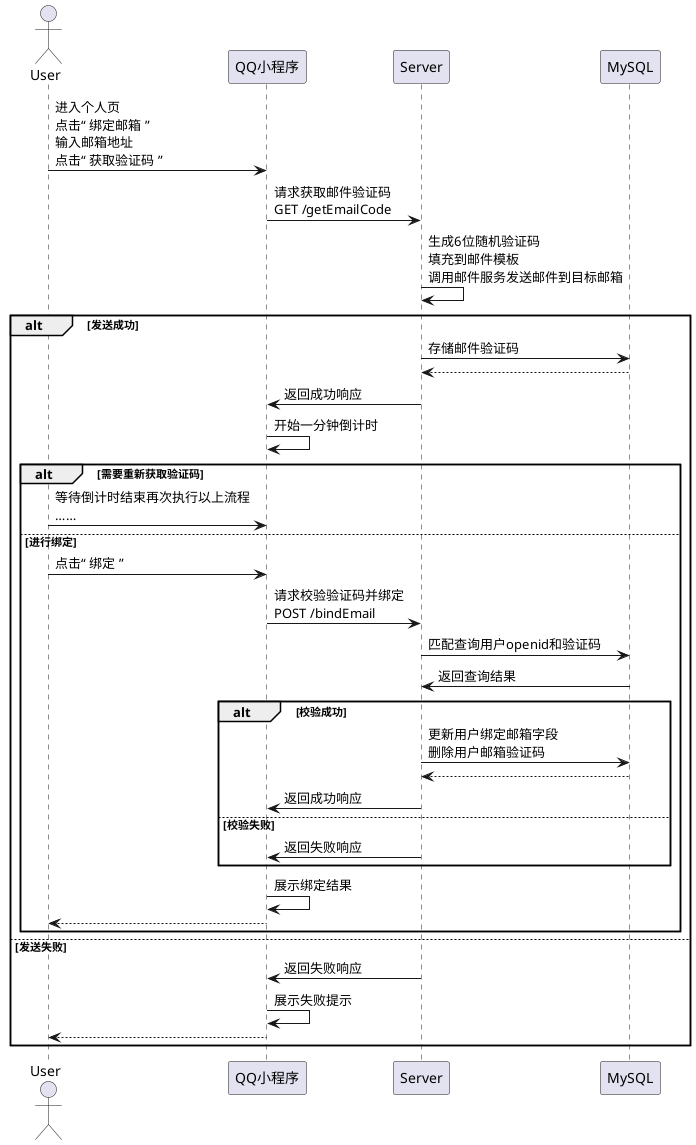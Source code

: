 @startuml 账户-绑定邮箱
actor "User" as user
participant "QQ小程序" as qp
participant "Server" as server
participant "MySQL" as db
user->qp:进入个人页\n点击“ 绑定邮箱 ”\n输入邮箱地址\n点击“ 获取验证码 ”
qp->server:请求获取邮件验证码\nGET /getEmailCode
server->server:生成6位随机验证码\n填充到邮件模板\n调用邮件服务发送邮件到目标邮箱
alt 发送成功
    server->db:存储邮件验证码
    server<--db
    qp<-server:返回成功响应
    qp->qp:开始一分钟倒计时
    alt 需要重新获取验证码
    user->qp:等待倒计时结束再次执行以上流程\n……
    else 进行绑定
    user->qp:点击“ 绑定 ”
    qp->server:请求校验验证码并绑定\nPOST /bindEmail
    server->db:匹配查询用户openid和验证码
    server<-db:返回查询结果
    alt 校验成功
    server->db:更新用户绑定邮箱字段\n删除用户邮箱验证码
    server<--db
    qp<-server:返回成功响应
    else 校验失败
    qp<-server:返回失败响应
    end
    qp->qp:展示绑定结果
    user<--qp
    end
else 发送失败
    qp<-server:返回失败响应
    qp->qp:展示失败提示
    user<--qp
end
@enduml